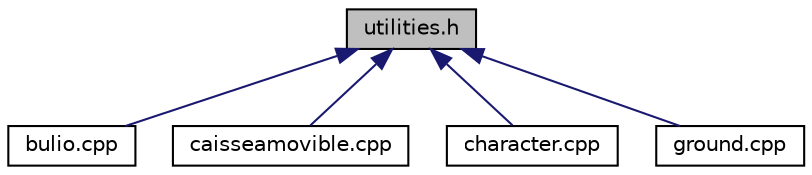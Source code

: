 digraph "utilities.h"
{
 // LATEX_PDF_SIZE
  edge [fontname="Helvetica",fontsize="10",labelfontname="Helvetica",labelfontsize="10"];
  node [fontname="Helvetica",fontsize="10",shape=record];
  Node1 [label="utilities.h",height=0.2,width=0.4,color="black", fillcolor="grey75", style="filled", fontcolor="black",tooltip="Méthodes utilitaires diverses."];
  Node1 -> Node2 [dir="back",color="midnightblue",fontsize="10",style="solid"];
  Node2 [label="bulio.cpp",height=0.2,width=0.4,color="black", fillcolor="white", style="filled",URL="$bulio_8cpp.html",tooltip="Définition de la classe Bulio."];
  Node1 -> Node3 [dir="back",color="midnightblue",fontsize="10",style="solid"];
  Node3 [label="caisseamovible.cpp",height=0.2,width=0.4,color="black", fillcolor="white", style="filled",URL="$caisseamovible_8cpp.html",tooltip="Définition de la classe CaisseAmovible."];
  Node1 -> Node4 [dir="back",color="midnightblue",fontsize="10",style="solid"];
  Node4 [label="character.cpp",height=0.2,width=0.4,color="black", fillcolor="white", style="filled",URL="$character_8cpp.html",tooltip="Définition de la classe Character."];
  Node1 -> Node5 [dir="back",color="midnightblue",fontsize="10",style="solid"];
  Node5 [label="ground.cpp",height=0.2,width=0.4,color="black", fillcolor="white", style="filled",URL="$ground_8cpp.html",tooltip="Définition de la classe Ground."];
}
